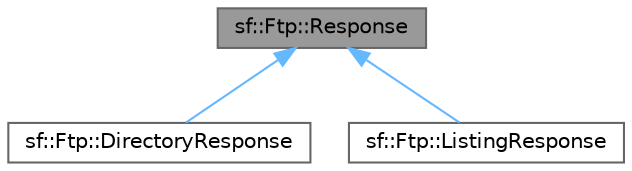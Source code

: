 digraph "sf::Ftp::Response"
{
 // LATEX_PDF_SIZE
  bgcolor="transparent";
  edge [fontname=Helvetica,fontsize=10,labelfontname=Helvetica,labelfontsize=10];
  node [fontname=Helvetica,fontsize=10,shape=box,height=0.2,width=0.4];
  Node1 [id="Node000001",label="sf::Ftp::Response",height=0.2,width=0.4,color="gray40", fillcolor="grey60", style="filled", fontcolor="black",tooltip="Define a FTP response."];
  Node1 -> Node2 [id="edge1_Node000001_Node000002",dir="back",color="steelblue1",style="solid",tooltip=" "];
  Node2 [id="Node000002",label="sf::Ftp::DirectoryResponse",height=0.2,width=0.4,color="gray40", fillcolor="white", style="filled",URL="$classsf_1_1_ftp_1_1_directory_response.html",tooltip="Specialization of FTP response returning a directory."];
  Node1 -> Node3 [id="edge2_Node000001_Node000003",dir="back",color="steelblue1",style="solid",tooltip=" "];
  Node3 [id="Node000003",label="sf::Ftp::ListingResponse",height=0.2,width=0.4,color="gray40", fillcolor="white", style="filled",URL="$classsf_1_1_ftp_1_1_listing_response.html",tooltip="Specialization of FTP response returning a filename listing."];
}

